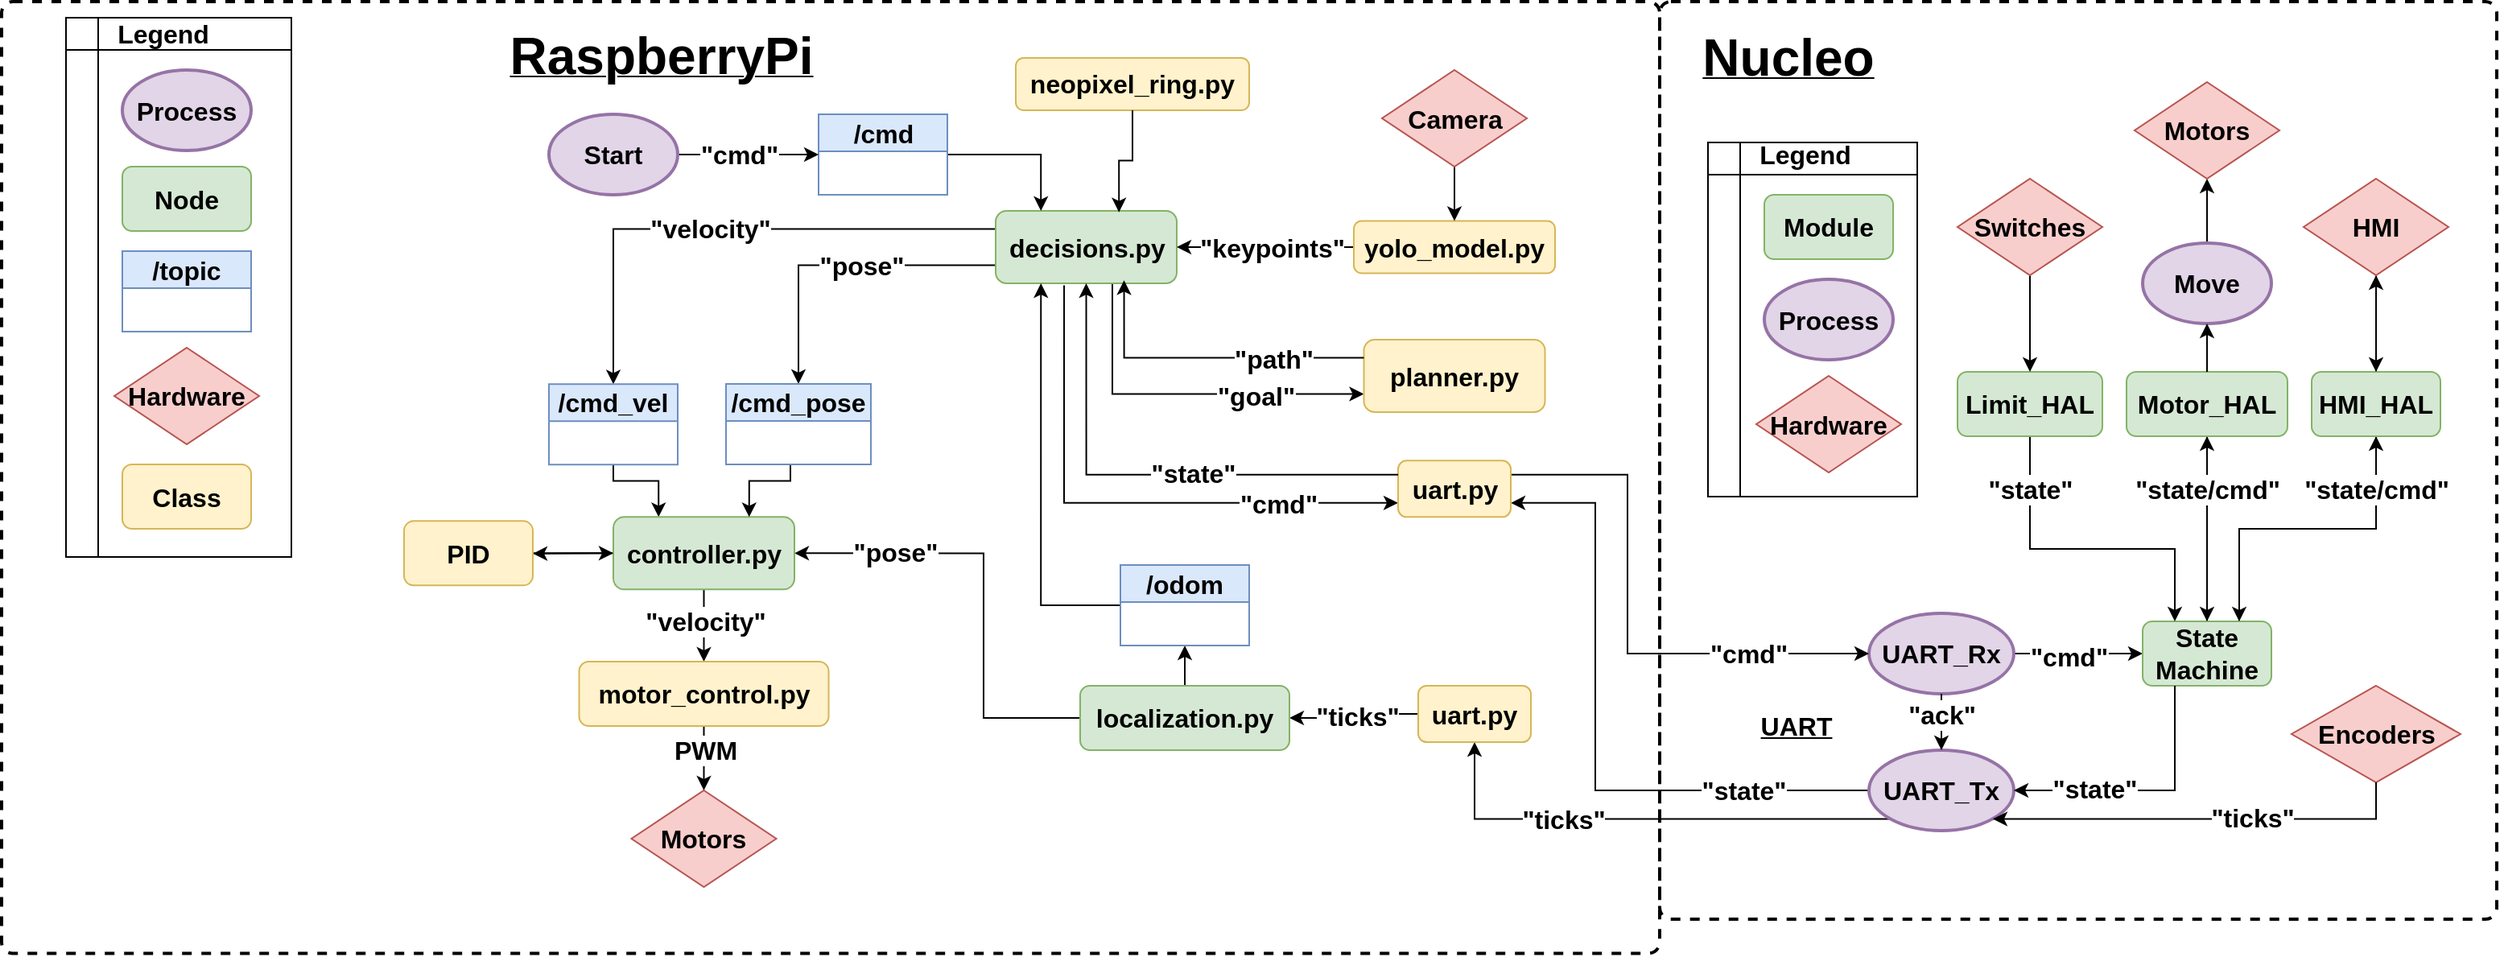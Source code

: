 <mxfile version="26.0.16">
  <diagram name="Page-1" id="js-JORSwDeCTtrG_aufr">
    <mxGraphModel dx="2284" dy="1958" grid="1" gridSize="10" guides="1" tooltips="1" connect="1" arrows="1" fold="1" page="1" pageScale="1" pageWidth="850" pageHeight="1100" math="0" shadow="0">
      <root>
        <mxCell id="0" />
        <mxCell id="1" parent="0" />
        <mxCell id="SvQYntT_slhw4JaxMj-Q-138" value="" style="rounded=1;whiteSpace=wrap;html=1;absoluteArcSize=1;arcSize=14;strokeWidth=2;fillColor=none;dashed=1;fontStyle=1" parent="1" vertex="1">
          <mxGeometry x="490" y="-210" width="520" height="570" as="geometry" />
        </mxCell>
        <mxCell id="SvQYntT_slhw4JaxMj-Q-137" value="" style="rounded=1;whiteSpace=wrap;html=1;absoluteArcSize=1;arcSize=14;strokeWidth=2;fillColor=none;dashed=1;fontStyle=1" parent="1" vertex="1">
          <mxGeometry x="-540" y="-210" width="1030" height="591.25" as="geometry" />
        </mxCell>
        <mxCell id="SvQYntT_slhw4JaxMj-Q-130" value="" style="shape=internalStorage;whiteSpace=wrap;html=1;backgroundOutline=1;fontSize=16;fontStyle=1" parent="1" vertex="1">
          <mxGeometry x="-500" y="-200" width="140" height="335" as="geometry" />
        </mxCell>
        <mxCell id="SvQYntT_slhw4JaxMj-Q-131" value="&lt;font style=&quot;&quot; size=&quot;1&quot;&gt;&lt;span style=&quot;&quot;&gt;&lt;span style=&quot;font-size: 16px;&quot;&gt;Legend&lt;/span&gt;&lt;/span&gt;&lt;/font&gt;" style="text;html=1;align=center;verticalAlign=middle;resizable=0;points=[];autosize=1;strokeColor=none;fillColor=none;fontStyle=1" parent="1" vertex="1">
          <mxGeometry x="-480" y="-205" width="80" height="30" as="geometry" />
        </mxCell>
        <mxCell id="SvQYntT_slhw4JaxMj-Q-129" value="" style="shape=internalStorage;whiteSpace=wrap;html=1;backgroundOutline=1;fontSize=16;fontStyle=1" parent="1" vertex="1">
          <mxGeometry x="520" y="-122.5" width="130" height="220" as="geometry" />
        </mxCell>
        <mxCell id="SvQYntT_slhw4JaxMj-Q-13" style="edgeStyle=orthogonalEdgeStyle;rounded=0;orthogonalLoop=1;jettySize=auto;html=1;exitX=0;exitY=0.25;exitDx=0;exitDy=0;entryX=0.5;entryY=0;entryDx=0;entryDy=0;fontSize=16;fontStyle=1;" parent="1" source="SvQYntT_slhw4JaxMj-Q-2" target="SvQYntT_slhw4JaxMj-Q-11" edge="1">
          <mxGeometry relative="1" as="geometry">
            <Array as="points">
              <mxPoint x="-160" y="-69" />
            </Array>
            <mxPoint x="-7.825" y="-37.5" as="sourcePoint" />
            <mxPoint x="-275" y="27.68" as="targetPoint" />
          </mxGeometry>
        </mxCell>
        <mxCell id="SvQYntT_slhw4JaxMj-Q-14" value="&quot;velocity&quot;" style="edgeLabel;html=1;align=center;verticalAlign=middle;resizable=0;points=[];fontSize=16;fontStyle=1" parent="SvQYntT_slhw4JaxMj-Q-13" vertex="1" connectable="0">
          <mxGeometry x="-0.015" y="-2" relative="1" as="geometry">
            <mxPoint x="-13" y="1" as="offset" />
          </mxGeometry>
        </mxCell>
        <mxCell id="nDC3GwIiWiEVVQhMs_7W-9" style="edgeStyle=orthogonalEdgeStyle;rounded=0;orthogonalLoop=1;jettySize=auto;html=1;entryX=0;entryY=0.75;entryDx=0;entryDy=0;" parent="1" target="nDC3GwIiWiEVVQhMs_7W-8" edge="1">
          <mxGeometry relative="1" as="geometry">
            <mxPoint x="150" y="-35" as="sourcePoint" />
            <Array as="points">
              <mxPoint x="150" y="-35" />
              <mxPoint x="150" y="114" />
            </Array>
          </mxGeometry>
        </mxCell>
        <mxCell id="nDC3GwIiWiEVVQhMs_7W-10" value="&quot;goal&quot;" style="edgeLabel;html=1;align=center;verticalAlign=middle;resizable=0;points=[];fontSize=16;fontStyle=1" parent="nDC3GwIiWiEVVQhMs_7W-9" vertex="1" connectable="0">
          <mxGeometry x="0.398" y="-1" relative="1" as="geometry">
            <mxPoint as="offset" />
          </mxGeometry>
        </mxCell>
        <mxCell id="0YpsHcEJag4zuLVZvNyq-8" style="edgeStyle=orthogonalEdgeStyle;rounded=0;orthogonalLoop=1;jettySize=auto;html=1;exitX=0;exitY=0.75;exitDx=0;exitDy=0;entryX=0.5;entryY=0;entryDx=0;entryDy=0;" parent="1" source="SvQYntT_slhw4JaxMj-Q-2" target="0YpsHcEJag4zuLVZvNyq-3" edge="1">
          <mxGeometry relative="1" as="geometry">
            <mxPoint x="-175" y="27.68" as="targetPoint" />
            <Array as="points">
              <mxPoint x="-45" y="-46" />
            </Array>
            <mxPoint x="10.625" y="-37.32" as="sourcePoint" />
          </mxGeometry>
        </mxCell>
        <mxCell id="0YpsHcEJag4zuLVZvNyq-9" value="&quot;pose&quot;" style="edgeLabel;html=1;align=center;verticalAlign=middle;resizable=0;points=[];fontSize=16;fontStyle=1" parent="0YpsHcEJag4zuLVZvNyq-8" vertex="1" connectable="0">
          <mxGeometry x="0.021" relative="1" as="geometry">
            <mxPoint x="16" as="offset" />
          </mxGeometry>
        </mxCell>
        <mxCell id="ujazCNuhz-sULvrIAdQW-38" style="edgeStyle=orthogonalEdgeStyle;rounded=0;orthogonalLoop=1;jettySize=auto;html=1;exitX=0.378;exitY=1.027;exitDx=0;exitDy=0;entryX=0;entryY=0.75;entryDx=0;entryDy=0;exitPerimeter=0;" parent="1" source="SvQYntT_slhw4JaxMj-Q-2" target="ujazCNuhz-sULvrIAdQW-37" edge="1">
          <mxGeometry relative="1" as="geometry">
            <Array as="points">
              <mxPoint x="120" y="101" />
            </Array>
          </mxGeometry>
        </mxCell>
        <mxCell id="ujazCNuhz-sULvrIAdQW-41" value="&quot;cmd&quot;" style="edgeLabel;html=1;align=center;verticalAlign=middle;resizable=0;points=[];fontSize=16;fontStyle=1" parent="ujazCNuhz-sULvrIAdQW-38" vertex="1" connectable="0">
          <mxGeometry x="0.476" relative="1" as="geometry">
            <mxPoint x="15" as="offset" />
          </mxGeometry>
        </mxCell>
        <mxCell id="SvQYntT_slhw4JaxMj-Q-2" value="decisions.py" style="rounded=1;whiteSpace=wrap;html=1;fillColor=#d5e8d4;strokeColor=#82b366;fontSize=16;fontStyle=1" parent="1" vertex="1">
          <mxGeometry x="77.5" y="-80" width="112.5" height="45" as="geometry" />
        </mxCell>
        <mxCell id="SvQYntT_slhw4JaxMj-Q-10" style="edgeStyle=orthogonalEdgeStyle;rounded=0;orthogonalLoop=1;jettySize=auto;html=1;exitX=1;exitY=0.5;exitDx=0;exitDy=0;entryX=0.25;entryY=0;entryDx=0;entryDy=0;fontSize=16;fontStyle=1" parent="1" source="SvQYntT_slhw4JaxMj-Q-5" target="SvQYntT_slhw4JaxMj-Q-2" edge="1">
          <mxGeometry relative="1" as="geometry" />
        </mxCell>
        <mxCell id="SvQYntT_slhw4JaxMj-Q-5" value="/cmd" style="swimlane;whiteSpace=wrap;html=1;fillColor=#dae8fc;strokeColor=#6c8ebf;fontSize=16;fontStyle=1" parent="1" vertex="1">
          <mxGeometry x="-32.5" y="-140" width="80" height="50" as="geometry" />
        </mxCell>
        <mxCell id="SvQYntT_slhw4JaxMj-Q-6" value="Process" style="strokeWidth=2;html=1;shape=mxgraph.flowchart.start_1;whiteSpace=wrap;fillColor=#e1d5e7;strokeColor=#9673a6;fontSize=16;fontStyle=1" parent="1" vertex="1">
          <mxGeometry x="-465" y="-167.5" width="80" height="50" as="geometry" />
        </mxCell>
        <mxCell id="SvQYntT_slhw4JaxMj-Q-61" style="edgeStyle=orthogonalEdgeStyle;rounded=0;orthogonalLoop=1;jettySize=auto;html=1;exitX=1;exitY=0.5;exitDx=0;exitDy=0;exitPerimeter=0;entryX=0;entryY=0.5;entryDx=0;entryDy=0;fontSize=16;fontStyle=1" parent="1" source="SvQYntT_slhw4JaxMj-Q-7" target="SvQYntT_slhw4JaxMj-Q-5" edge="1">
          <mxGeometry relative="1" as="geometry" />
        </mxCell>
        <mxCell id="SvQYntT_slhw4JaxMj-Q-62" value="&quot;cmd&quot;" style="edgeLabel;html=1;align=center;verticalAlign=middle;resizable=0;points=[];fontSize=16;fontStyle=1" parent="SvQYntT_slhw4JaxMj-Q-61" vertex="1" connectable="0">
          <mxGeometry x="-0.147" relative="1" as="geometry">
            <mxPoint as="offset" />
          </mxGeometry>
        </mxCell>
        <mxCell id="SvQYntT_slhw4JaxMj-Q-7" value="Start" style="strokeWidth=2;html=1;shape=mxgraph.flowchart.start_1;whiteSpace=wrap;fillColor=#e1d5e7;strokeColor=#9673a6;fontSize=16;fontStyle=1" parent="1" vertex="1">
          <mxGeometry x="-200" y="-140" width="80" height="50" as="geometry" />
        </mxCell>
        <mxCell id="0YpsHcEJag4zuLVZvNyq-4" style="edgeStyle=orthogonalEdgeStyle;rounded=0;orthogonalLoop=1;jettySize=auto;html=1;exitX=0.5;exitY=1;exitDx=0;exitDy=0;entryX=0.25;entryY=0;entryDx=0;entryDy=0;" parent="1" source="SvQYntT_slhw4JaxMj-Q-11" target="0YpsHcEJag4zuLVZvNyq-2" edge="1">
          <mxGeometry relative="1" as="geometry">
            <Array as="points">
              <mxPoint x="-160" y="87.68" />
              <mxPoint x="-132" y="87.68" />
            </Array>
          </mxGeometry>
        </mxCell>
        <mxCell id="SvQYntT_slhw4JaxMj-Q-11" value="/cmd_vel" style="swimlane;whiteSpace=wrap;html=1;fillColor=#dae8fc;strokeColor=#6c8ebf;fontSize=16;fontStyle=1" parent="1" vertex="1">
          <mxGeometry x="-200" y="27.68" width="80" height="50" as="geometry" />
        </mxCell>
        <mxCell id="SvQYntT_slhw4JaxMj-Q-16" value="Node" style="rounded=1;whiteSpace=wrap;html=1;fillColor=#d5e8d4;strokeColor=#82b366;fontSize=16;fontStyle=1" parent="1" vertex="1">
          <mxGeometry x="-465" y="-107.5" width="80" height="40" as="geometry" />
        </mxCell>
        <mxCell id="SvQYntT_slhw4JaxMj-Q-17" value="/topic" style="swimlane;whiteSpace=wrap;html=1;fillColor=#dae8fc;strokeColor=#6c8ebf;fontSize=16;fontStyle=1" parent="1" vertex="1">
          <mxGeometry x="-465" y="-55" width="80" height="50" as="geometry" />
        </mxCell>
        <mxCell id="ujazCNuhz-sULvrIAdQW-45" style="edgeStyle=orthogonalEdgeStyle;rounded=0;orthogonalLoop=1;jettySize=auto;html=1;exitX=0;exitY=0.5;exitDx=0;exitDy=0;entryX=1;entryY=0.5;entryDx=0;entryDy=0;" parent="1" source="SvQYntT_slhw4JaxMj-Q-27" target="SvQYntT_slhw4JaxMj-Q-2" edge="1">
          <mxGeometry relative="1" as="geometry" />
        </mxCell>
        <mxCell id="ujazCNuhz-sULvrIAdQW-46" value="&quot;keypoints&quot;" style="edgeLabel;html=1;align=center;verticalAlign=middle;resizable=0;points=[];fontSize=16;fontStyle=1" parent="ujazCNuhz-sULvrIAdQW-45" vertex="1" connectable="0">
          <mxGeometry x="0.061" y="-2" relative="1" as="geometry">
            <mxPoint x="7" y="2" as="offset" />
          </mxGeometry>
        </mxCell>
        <mxCell id="SvQYntT_slhw4JaxMj-Q-27" value="yolo_model.py" style="rounded=1;whiteSpace=wrap;html=1;fillColor=#fff2cc;strokeColor=#d6b656;fontSize=16;fontStyle=1" parent="1" vertex="1">
          <mxGeometry x="300" y="-73.75" width="125" height="32.5" as="geometry" />
        </mxCell>
        <mxCell id="SvQYntT_slhw4JaxMj-Q-69" value="Hardware" style="rhombus;whiteSpace=wrap;html=1;fillColor=#f8cecc;strokeColor=#b85450;fontSize=16;fontStyle=1" parent="1" vertex="1">
          <mxGeometry x="-470" y="5" width="90" height="60" as="geometry" />
        </mxCell>
        <mxCell id="SvQYntT_slhw4JaxMj-Q-70" value="Motors" style="rhombus;whiteSpace=wrap;html=1;fillColor=#f8cecc;strokeColor=#b85450;fontSize=16;fontStyle=1" parent="1" vertex="1">
          <mxGeometry x="-148.75" y="280" width="90" height="60" as="geometry" />
        </mxCell>
        <mxCell id="ujazCNuhz-sULvrIAdQW-32" style="edgeStyle=orthogonalEdgeStyle;rounded=0;orthogonalLoop=1;jettySize=auto;html=1;entryX=1;entryY=0.5;entryDx=0;entryDy=0;exitX=0;exitY=0.5;exitDx=0;exitDy=0;" parent="1" source="ujazCNuhz-sULvrIAdQW-34" target="nDC3GwIiWiEVVQhMs_7W-18" edge="1">
          <mxGeometry relative="1" as="geometry">
            <mxPoint x="360" y="235" as="sourcePoint" />
          </mxGeometry>
        </mxCell>
        <mxCell id="ujazCNuhz-sULvrIAdQW-33" value="&quot;ticks&quot;" style="edgeLabel;html=1;align=center;verticalAlign=middle;resizable=0;points=[];fontSize=16;fontStyle=1" parent="ujazCNuhz-sULvrIAdQW-32" vertex="1" connectable="0">
          <mxGeometry x="-0.062" y="1" relative="1" as="geometry">
            <mxPoint as="offset" />
          </mxGeometry>
        </mxCell>
        <mxCell id="SvQYntT_slhw4JaxMj-Q-96" style="edgeStyle=orthogonalEdgeStyle;rounded=0;orthogonalLoop=1;jettySize=auto;html=1;exitX=1;exitY=0.5;exitDx=0;exitDy=0;exitPerimeter=0;entryX=0;entryY=0.5;entryDx=0;entryDy=0;fontSize=16;fontStyle=1" parent="1" source="SvQYntT_slhw4JaxMj-Q-73" target="SvQYntT_slhw4JaxMj-Q-88" edge="1">
          <mxGeometry relative="1" as="geometry" />
        </mxCell>
        <mxCell id="SvQYntT_slhw4JaxMj-Q-121" value="&quot;cmd&quot;" style="edgeLabel;html=1;align=center;verticalAlign=middle;resizable=0;points=[];fontSize=16;fontStyle=1" parent="SvQYntT_slhw4JaxMj-Q-96" vertex="1" connectable="0">
          <mxGeometry x="-0.149" y="-2" relative="1" as="geometry">
            <mxPoint as="offset" />
          </mxGeometry>
        </mxCell>
        <mxCell id="SvQYntT_slhw4JaxMj-Q-73" value="UART_Rx" style="strokeWidth=2;html=1;shape=mxgraph.flowchart.start_1;whiteSpace=wrap;fillColor=#e1d5e7;strokeColor=#9673a6;fontSize=16;fontStyle=1" parent="1" vertex="1">
          <mxGeometry x="620" y="170" width="90" height="50" as="geometry" />
        </mxCell>
        <mxCell id="SvQYntT_slhw4JaxMj-Q-75" style="edgeStyle=orthogonalEdgeStyle;rounded=0;orthogonalLoop=1;jettySize=auto;html=1;exitX=1;exitY=0.25;exitDx=0;exitDy=0;entryX=0;entryY=0.5;entryDx=0;entryDy=0;entryPerimeter=0;fontSize=16;fontStyle=1" parent="1" source="ujazCNuhz-sULvrIAdQW-37" target="SvQYntT_slhw4JaxMj-Q-73" edge="1">
          <mxGeometry relative="1" as="geometry">
            <mxPoint x="462.5" y="225.0" as="sourcePoint" />
            <Array as="points">
              <mxPoint x="470" y="84" />
              <mxPoint x="470" y="195" />
            </Array>
          </mxGeometry>
        </mxCell>
        <mxCell id="SvQYntT_slhw4JaxMj-Q-124" value="&quot;cmd&quot;" style="edgeLabel;html=1;align=center;verticalAlign=middle;resizable=0;points=[];fontSize=16;fontStyle=1" parent="SvQYntT_slhw4JaxMj-Q-75" vertex="1" connectable="0">
          <mxGeometry x="0.585" y="-1" relative="1" as="geometry">
            <mxPoint x="-6" y="-1" as="offset" />
          </mxGeometry>
        </mxCell>
        <mxCell id="SvQYntT_slhw4JaxMj-Q-78" style="edgeStyle=orthogonalEdgeStyle;rounded=0;orthogonalLoop=1;jettySize=auto;html=1;exitX=0;exitY=0.5;exitDx=0;exitDy=0;exitPerimeter=0;entryX=1;entryY=0.75;entryDx=0;entryDy=0;fontSize=16;fontStyle=1" parent="1" source="SvQYntT_slhw4JaxMj-Q-76" target="ujazCNuhz-sULvrIAdQW-37" edge="1">
          <mxGeometry relative="1" as="geometry">
            <mxPoint x="462.5" y="245.0" as="targetPoint" />
            <Array as="points">
              <mxPoint x="450" y="280" />
              <mxPoint x="450" y="101" />
            </Array>
          </mxGeometry>
        </mxCell>
        <mxCell id="SvQYntT_slhw4JaxMj-Q-123" value="&quot;state&quot;" style="edgeLabel;html=1;align=center;verticalAlign=middle;resizable=0;points=[];fontSize=16;fontStyle=1" parent="SvQYntT_slhw4JaxMj-Q-78" vertex="1" connectable="0">
          <mxGeometry x="-0.681" y="2" relative="1" as="geometry">
            <mxPoint x="-14" y="-2" as="offset" />
          </mxGeometry>
        </mxCell>
        <mxCell id="ujazCNuhz-sULvrIAdQW-43" style="edgeStyle=orthogonalEdgeStyle;rounded=0;orthogonalLoop=1;jettySize=auto;html=1;exitX=0.145;exitY=0.855;exitDx=0;exitDy=0;exitPerimeter=0;entryX=0.5;entryY=1;entryDx=0;entryDy=0;" parent="1" source="SvQYntT_slhw4JaxMj-Q-76" target="ujazCNuhz-sULvrIAdQW-34" edge="1">
          <mxGeometry relative="1" as="geometry" />
        </mxCell>
        <mxCell id="ujazCNuhz-sULvrIAdQW-44" value="&quot;ticks&quot;" style="edgeLabel;html=1;align=center;verticalAlign=middle;resizable=0;points=[];fontSize=16;fontStyle=1" parent="ujazCNuhz-sULvrIAdQW-43" vertex="1" connectable="0">
          <mxGeometry x="0.332" relative="1" as="geometry">
            <mxPoint as="offset" />
          </mxGeometry>
        </mxCell>
        <mxCell id="SvQYntT_slhw4JaxMj-Q-76" value="UART_Tx" style="strokeWidth=2;html=1;shape=mxgraph.flowchart.start_1;whiteSpace=wrap;fillColor=#e1d5e7;strokeColor=#9673a6;fontSize=16;fontStyle=1" parent="1" vertex="1">
          <mxGeometry x="620" y="255" width="90" height="50" as="geometry" />
        </mxCell>
        <mxCell id="SvQYntT_slhw4JaxMj-Q-79" style="edgeStyle=orthogonalEdgeStyle;rounded=0;orthogonalLoop=1;jettySize=auto;html=1;exitX=0.5;exitY=1;exitDx=0;exitDy=0;exitPerimeter=0;entryX=0.5;entryY=0;entryDx=0;entryDy=0;entryPerimeter=0;fontSize=16;fontStyle=1" parent="1" source="SvQYntT_slhw4JaxMj-Q-73" target="SvQYntT_slhw4JaxMj-Q-76" edge="1">
          <mxGeometry relative="1" as="geometry" />
        </mxCell>
        <mxCell id="SvQYntT_slhw4JaxMj-Q-80" value="&quot;ack&quot;" style="edgeLabel;html=1;align=center;verticalAlign=middle;resizable=0;points=[];fontSize=16;fontStyle=1" parent="SvQYntT_slhw4JaxMj-Q-79" vertex="1" connectable="0">
          <mxGeometry x="-0.286" relative="1" as="geometry">
            <mxPoint as="offset" />
          </mxGeometry>
        </mxCell>
        <mxCell id="SvQYntT_slhw4JaxMj-Q-81" value="Module" style="rounded=1;whiteSpace=wrap;html=1;fillColor=#d5e8d4;strokeColor=#82b366;fontSize=16;fontStyle=1" parent="1" vertex="1">
          <mxGeometry x="555" y="-90" width="80" height="40" as="geometry" />
        </mxCell>
        <mxCell id="-YYrbfhrtaR76CVI8aIQ-5" style="edgeStyle=orthogonalEdgeStyle;rounded=0;orthogonalLoop=1;jettySize=auto;html=1;exitX=0.5;exitY=0;exitDx=0;exitDy=0;exitPerimeter=0;entryX=0.5;entryY=1;entryDx=0;entryDy=0;fontStyle=1" parent="1" source="SvQYntT_slhw4JaxMj-Q-82" target="SvQYntT_slhw4JaxMj-Q-97" edge="1">
          <mxGeometry relative="1" as="geometry" />
        </mxCell>
        <mxCell id="SvQYntT_slhw4JaxMj-Q-82" value="Move" style="strokeWidth=2;html=1;shape=mxgraph.flowchart.start_1;whiteSpace=wrap;fillColor=#e1d5e7;strokeColor=#9673a6;fontSize=16;fontStyle=1" parent="1" vertex="1">
          <mxGeometry x="790" y="-60" width="80" height="50" as="geometry" />
        </mxCell>
        <mxCell id="-YYrbfhrtaR76CVI8aIQ-17" style="edgeStyle=orthogonalEdgeStyle;rounded=0;orthogonalLoop=1;jettySize=auto;html=1;exitX=0.5;exitY=0;exitDx=0;exitDy=0;entryX=0.5;entryY=1;entryDx=0;entryDy=0;fontStyle=1" parent="1" source="SvQYntT_slhw4JaxMj-Q-88" target="SvQYntT_slhw4JaxMj-Q-90" edge="1">
          <mxGeometry relative="1" as="geometry" />
        </mxCell>
        <mxCell id="-YYrbfhrtaR76CVI8aIQ-19" style="edgeStyle=orthogonalEdgeStyle;rounded=0;orthogonalLoop=1;jettySize=auto;html=1;exitX=0.75;exitY=0;exitDx=0;exitDy=0;entryX=0.5;entryY=1;entryDx=0;entryDy=0;fontStyle=1" parent="1" source="SvQYntT_slhw4JaxMj-Q-88" target="SvQYntT_slhw4JaxMj-Q-107" edge="1">
          <mxGeometry relative="1" as="geometry" />
        </mxCell>
        <mxCell id="SvQYntT_slhw4JaxMj-Q-88" value="State Machine" style="rounded=1;whiteSpace=wrap;html=1;fillColor=#d5e8d4;strokeColor=#82b366;fontSize=16;fontStyle=1" parent="1" vertex="1">
          <mxGeometry x="790" y="175" width="80" height="40" as="geometry" />
        </mxCell>
        <mxCell id="-YYrbfhrtaR76CVI8aIQ-18" style="edgeStyle=orthogonalEdgeStyle;rounded=0;orthogonalLoop=1;jettySize=auto;html=1;exitX=0.5;exitY=1;exitDx=0;exitDy=0;entryX=0.5;entryY=0;entryDx=0;entryDy=0;fontStyle=1" parent="1" source="SvQYntT_slhw4JaxMj-Q-90" target="SvQYntT_slhw4JaxMj-Q-88" edge="1">
          <mxGeometry relative="1" as="geometry" />
        </mxCell>
        <mxCell id="-YYrbfhrtaR76CVI8aIQ-21" value="&quot;state/cmd&quot;" style="edgeLabel;html=1;align=center;verticalAlign=middle;resizable=0;points=[];fontSize=16;fontStyle=1" parent="-YYrbfhrtaR76CVI8aIQ-18" vertex="1" connectable="0">
          <mxGeometry x="-0.381" y="-1" relative="1" as="geometry">
            <mxPoint x="1" y="-3" as="offset" />
          </mxGeometry>
        </mxCell>
        <mxCell id="SvQYntT_slhw4JaxMj-Q-90" value="Motor_HAL" style="rounded=1;whiteSpace=wrap;html=1;fillColor=#d5e8d4;strokeColor=#82b366;fontSize=16;fontStyle=1" parent="1" vertex="1">
          <mxGeometry x="780" y="20" width="100" height="40" as="geometry" />
        </mxCell>
        <mxCell id="SvQYntT_slhw4JaxMj-Q-97" value="Motors" style="rhombus;whiteSpace=wrap;html=1;fillColor=#f8cecc;strokeColor=#b85450;fontSize=16;fontStyle=1" parent="1" vertex="1">
          <mxGeometry x="785" y="-160" width="90" height="60" as="geometry" />
        </mxCell>
        <mxCell id="SvQYntT_slhw4JaxMj-Q-108" style="edgeStyle=orthogonalEdgeStyle;rounded=0;orthogonalLoop=1;jettySize=auto;html=1;exitX=0.5;exitY=1;exitDx=0;exitDy=0;entryX=0.25;entryY=0;entryDx=0;entryDy=0;fontSize=16;fontStyle=1" parent="1" source="SvQYntT_slhw4JaxMj-Q-99" target="SvQYntT_slhw4JaxMj-Q-88" edge="1">
          <mxGeometry relative="1" as="geometry">
            <Array as="points">
              <mxPoint x="720" y="130" />
              <mxPoint x="810" y="130" />
            </Array>
          </mxGeometry>
        </mxCell>
        <mxCell id="SvQYntT_slhw4JaxMj-Q-109" value="&quot;state&quot;" style="edgeLabel;html=1;align=center;verticalAlign=middle;resizable=0;points=[];fontSize=16;fontStyle=1" parent="SvQYntT_slhw4JaxMj-Q-108" vertex="1" connectable="0">
          <mxGeometry x="-0.382" y="1" relative="1" as="geometry">
            <mxPoint x="-1" y="-31" as="offset" />
          </mxGeometry>
        </mxCell>
        <mxCell id="SvQYntT_slhw4JaxMj-Q-99" value="Limit_HAL" style="rounded=1;whiteSpace=wrap;html=1;fillColor=#d5e8d4;strokeColor=#82b366;fontSize=16;fontStyle=1" parent="1" vertex="1">
          <mxGeometry x="675" y="20" width="90" height="40" as="geometry" />
        </mxCell>
        <mxCell id="SvQYntT_slhw4JaxMj-Q-106" style="edgeStyle=orthogonalEdgeStyle;rounded=0;orthogonalLoop=1;jettySize=auto;html=1;exitX=0.5;exitY=1;exitDx=0;exitDy=0;entryX=0.5;entryY=0;entryDx=0;entryDy=0;fontSize=16;fontStyle=1" parent="1" source="SvQYntT_slhw4JaxMj-Q-103" target="SvQYntT_slhw4JaxMj-Q-99" edge="1">
          <mxGeometry relative="1" as="geometry" />
        </mxCell>
        <mxCell id="SvQYntT_slhw4JaxMj-Q-103" value="Switches" style="rhombus;whiteSpace=wrap;html=1;fillColor=#f8cecc;strokeColor=#b85450;fontSize=16;fontStyle=1" parent="1" vertex="1">
          <mxGeometry x="675" y="-100" width="90" height="60" as="geometry" />
        </mxCell>
        <mxCell id="SvQYntT_slhw4JaxMj-Q-104" value="Hardware" style="rhombus;whiteSpace=wrap;html=1;fillColor=#f8cecc;strokeColor=#b85450;fontSize=16;fontStyle=1" parent="1" vertex="1">
          <mxGeometry x="550" y="22.5" width="90" height="60" as="geometry" />
        </mxCell>
        <mxCell id="-YYrbfhrtaR76CVI8aIQ-7" style="edgeStyle=orthogonalEdgeStyle;rounded=0;orthogonalLoop=1;jettySize=auto;html=1;exitX=0.5;exitY=0;exitDx=0;exitDy=0;entryX=0.5;entryY=1;entryDx=0;entryDy=0;fontStyle=1" parent="1" source="SvQYntT_slhw4JaxMj-Q-107" target="SvQYntT_slhw4JaxMj-Q-114" edge="1">
          <mxGeometry relative="1" as="geometry" />
        </mxCell>
        <mxCell id="-YYrbfhrtaR76CVI8aIQ-20" style="edgeStyle=orthogonalEdgeStyle;rounded=0;orthogonalLoop=1;jettySize=auto;html=1;exitX=0.5;exitY=1;exitDx=0;exitDy=0;entryX=0.75;entryY=0;entryDx=0;entryDy=0;fontStyle=1" parent="1" source="SvQYntT_slhw4JaxMj-Q-107" target="SvQYntT_slhw4JaxMj-Q-88" edge="1">
          <mxGeometry relative="1" as="geometry" />
        </mxCell>
        <mxCell id="-YYrbfhrtaR76CVI8aIQ-22" value="&quot;state/cmd&quot;" style="edgeLabel;html=1;align=center;verticalAlign=middle;resizable=0;points=[];fontSize=16;fontStyle=1" parent="-YYrbfhrtaR76CVI8aIQ-20" vertex="1" connectable="0">
          <mxGeometry x="-0.68" y="-1" relative="1" as="geometry">
            <mxPoint x="1" y="1" as="offset" />
          </mxGeometry>
        </mxCell>
        <mxCell id="SvQYntT_slhw4JaxMj-Q-107" value="HMI_HAL" style="rounded=1;whiteSpace=wrap;html=1;fillColor=#d5e8d4;strokeColor=#82b366;fontSize=16;fontStyle=1" parent="1" vertex="1">
          <mxGeometry x="895" y="20" width="80" height="40" as="geometry" />
        </mxCell>
        <mxCell id="-YYrbfhrtaR76CVI8aIQ-6" style="edgeStyle=orthogonalEdgeStyle;rounded=0;orthogonalLoop=1;jettySize=auto;html=1;exitX=0.5;exitY=1;exitDx=0;exitDy=0;entryX=0.5;entryY=0;entryDx=0;entryDy=0;fontStyle=1" parent="1" source="SvQYntT_slhw4JaxMj-Q-114" target="SvQYntT_slhw4JaxMj-Q-107" edge="1">
          <mxGeometry relative="1" as="geometry" />
        </mxCell>
        <mxCell id="SvQYntT_slhw4JaxMj-Q-114" value="HMI" style="rhombus;whiteSpace=wrap;html=1;fillColor=#f8cecc;strokeColor=#b85450;fontSize=16;fontStyle=1" parent="1" vertex="1">
          <mxGeometry x="890" y="-100" width="90" height="60" as="geometry" />
        </mxCell>
        <mxCell id="SvQYntT_slhw4JaxMj-Q-117" value="Process" style="strokeWidth=2;html=1;shape=mxgraph.flowchart.start_1;whiteSpace=wrap;fillColor=#e1d5e7;strokeColor=#9673a6;fontSize=16;fontStyle=1" parent="1" vertex="1">
          <mxGeometry x="555" y="-37.5" width="80" height="50" as="geometry" />
        </mxCell>
        <mxCell id="SvQYntT_slhw4JaxMj-Q-120" style="edgeStyle=orthogonalEdgeStyle;rounded=0;orthogonalLoop=1;jettySize=auto;html=1;exitX=0.25;exitY=1;exitDx=0;exitDy=0;entryX=1;entryY=0.5;entryDx=0;entryDy=0;entryPerimeter=0;fontSize=16;fontStyle=1" parent="1" source="SvQYntT_slhw4JaxMj-Q-88" target="SvQYntT_slhw4JaxMj-Q-76" edge="1">
          <mxGeometry relative="1" as="geometry" />
        </mxCell>
        <mxCell id="SvQYntT_slhw4JaxMj-Q-122" value="&quot;state&quot;" style="edgeLabel;html=1;align=center;verticalAlign=middle;resizable=0;points=[];fontSize=16;fontStyle=1" parent="SvQYntT_slhw4JaxMj-Q-120" vertex="1" connectable="0">
          <mxGeometry x="0.399" y="-1" relative="1" as="geometry">
            <mxPoint as="offset" />
          </mxGeometry>
        </mxCell>
        <mxCell id="SvQYntT_slhw4JaxMj-Q-127" value="&lt;font style=&quot;&quot; size=&quot;1&quot;&gt;&lt;span style=&quot;&quot;&gt;&lt;span style=&quot;font-size: 16px;&quot;&gt;Legend&lt;/span&gt;&lt;/span&gt;&lt;/font&gt;" style="text;html=1;align=center;verticalAlign=middle;resizable=0;points=[];autosize=1;strokeColor=none;fillColor=none;fontStyle=1" parent="1" vertex="1">
          <mxGeometry x="540" y="-130" width="80" height="30" as="geometry" />
        </mxCell>
        <mxCell id="SvQYntT_slhw4JaxMj-Q-133" value="&lt;span&gt;&lt;u&gt;&lt;font style=&quot;font-size: 32px;&quot;&gt;RaspberryPi&lt;/font&gt;&lt;/u&gt;&lt;/span&gt;" style="text;html=1;strokeColor=none;fillColor=none;align=center;verticalAlign=middle;whiteSpace=wrap;rounded=0;fontStyle=1" parent="1" vertex="1">
          <mxGeometry x="-240" y="-201.25" width="220" height="50" as="geometry" />
        </mxCell>
        <mxCell id="SvQYntT_slhw4JaxMj-Q-139" value="&lt;span&gt;&lt;u&gt;&lt;font style=&quot;font-size: 32px;&quot;&gt;Nucleo&lt;/font&gt;&lt;/u&gt;&lt;/span&gt;" style="text;html=1;strokeColor=none;fillColor=none;align=center;verticalAlign=middle;whiteSpace=wrap;rounded=0;fontStyle=1" parent="1" vertex="1">
          <mxGeometry x="500" y="-200" width="140" height="50" as="geometry" />
        </mxCell>
        <mxCell id="-YYrbfhrtaR76CVI8aIQ-1" value="&lt;u style=&quot;font-size: 16px;&quot;&gt;UART&lt;/u&gt;" style="text;html=1;align=center;verticalAlign=middle;whiteSpace=wrap;rounded=0;fontSize=16;fontStyle=1" parent="1" vertex="1">
          <mxGeometry x="530" y="225" width="90" height="30" as="geometry" />
        </mxCell>
        <mxCell id="-YYrbfhrtaR76CVI8aIQ-8" style="edgeStyle=orthogonalEdgeStyle;rounded=0;orthogonalLoop=1;jettySize=auto;html=1;exitX=0.5;exitY=0;exitDx=0;exitDy=0;entryX=0.5;entryY=1;entryDx=0;entryDy=0;entryPerimeter=0;fontStyle=1" parent="1" source="SvQYntT_slhw4JaxMj-Q-90" target="SvQYntT_slhw4JaxMj-Q-82" edge="1">
          <mxGeometry relative="1" as="geometry" />
        </mxCell>
        <mxCell id="nDC3GwIiWiEVVQhMs_7W-8" value="planner.py" style="rounded=1;whiteSpace=wrap;html=1;fillColor=#fff2cc;strokeColor=#d6b656;fontSize=16;fontStyle=1" parent="1" vertex="1">
          <mxGeometry x="306.25" width="112.5" height="45" as="geometry" />
        </mxCell>
        <mxCell id="nDC3GwIiWiEVVQhMs_7W-11" style="edgeStyle=orthogonalEdgeStyle;rounded=0;orthogonalLoop=1;jettySize=auto;html=1;exitX=0;exitY=0.25;exitDx=0;exitDy=0;entryX=0.709;entryY=0.959;entryDx=0;entryDy=0;entryPerimeter=0;" parent="1" source="nDC3GwIiWiEVVQhMs_7W-8" target="SvQYntT_slhw4JaxMj-Q-2" edge="1">
          <mxGeometry relative="1" as="geometry" />
        </mxCell>
        <mxCell id="nDC3GwIiWiEVVQhMs_7W-12" value="&quot;path&quot;" style="edgeLabel;html=1;align=center;verticalAlign=middle;resizable=0;points=[];fontSize=16;fontStyle=1" parent="nDC3GwIiWiEVVQhMs_7W-11" vertex="1" connectable="0">
          <mxGeometry x="-0.429" relative="1" as="geometry">
            <mxPoint as="offset" />
          </mxGeometry>
        </mxCell>
        <mxCell id="ujazCNuhz-sULvrIAdQW-8" style="edgeStyle=orthogonalEdgeStyle;rounded=0;orthogonalLoop=1;jettySize=auto;html=1;exitX=0.5;exitY=0;exitDx=0;exitDy=0;entryX=0.5;entryY=1;entryDx=0;entryDy=0;" parent="1" source="nDC3GwIiWiEVVQhMs_7W-18" target="0YpsHcEJag4zuLVZvNyq-18" edge="1">
          <mxGeometry relative="1" as="geometry" />
        </mxCell>
        <mxCell id="ujazCNuhz-sULvrIAdQW-29" style="edgeStyle=orthogonalEdgeStyle;rounded=0;orthogonalLoop=1;jettySize=auto;html=1;exitX=0;exitY=0.5;exitDx=0;exitDy=0;entryX=1;entryY=0.5;entryDx=0;entryDy=0;" parent="1" source="nDC3GwIiWiEVVQhMs_7W-18" target="0YpsHcEJag4zuLVZvNyq-2" edge="1">
          <mxGeometry relative="1" as="geometry">
            <Array as="points">
              <mxPoint x="70" y="235" />
              <mxPoint x="70" y="133" />
            </Array>
          </mxGeometry>
        </mxCell>
        <mxCell id="ujazCNuhz-sULvrIAdQW-30" value="&quot;pose&quot;" style="edgeLabel;html=1;align=center;verticalAlign=middle;resizable=0;points=[];fontSize=16;fontStyle=1" parent="ujazCNuhz-sULvrIAdQW-29" vertex="1" connectable="0">
          <mxGeometry x="0.555" y="-1" relative="1" as="geometry">
            <mxPoint as="offset" />
          </mxGeometry>
        </mxCell>
        <mxCell id="nDC3GwIiWiEVVQhMs_7W-18" value="localization.py" style="rounded=1;whiteSpace=wrap;html=1;fillColor=#d5e8d4;strokeColor=#82b366;fontSize=16;fontStyle=1" parent="1" vertex="1">
          <mxGeometry x="130" y="215" width="130" height="40" as="geometry" />
        </mxCell>
        <mxCell id="ujazCNuhz-sULvrIAdQW-22" style="edgeStyle=orthogonalEdgeStyle;rounded=0;orthogonalLoop=1;jettySize=auto;html=1;exitX=0.5;exitY=1;exitDx=0;exitDy=0;entryX=0.5;entryY=0;entryDx=0;entryDy=0;" parent="1" source="0YpsHcEJag4zuLVZvNyq-2" target="ujazCNuhz-sULvrIAdQW-21" edge="1">
          <mxGeometry relative="1" as="geometry" />
        </mxCell>
        <mxCell id="ujazCNuhz-sULvrIAdQW-24" value="&quot;velocity&quot;" style="edgeLabel;html=1;align=center;verticalAlign=middle;resizable=0;points=[];fontSize=16;fontStyle=1" parent="ujazCNuhz-sULvrIAdQW-22" vertex="1" connectable="0">
          <mxGeometry x="-0.436" relative="1" as="geometry">
            <mxPoint y="7" as="offset" />
          </mxGeometry>
        </mxCell>
        <mxCell id="ujazCNuhz-sULvrIAdQW-28" style="edgeStyle=orthogonalEdgeStyle;rounded=0;orthogonalLoop=1;jettySize=auto;html=1;exitX=0;exitY=0.5;exitDx=0;exitDy=0;" parent="1" source="0YpsHcEJag4zuLVZvNyq-2" edge="1">
          <mxGeometry relative="1" as="geometry">
            <mxPoint x="-210" y="132.905" as="targetPoint" />
          </mxGeometry>
        </mxCell>
        <mxCell id="0YpsHcEJag4zuLVZvNyq-2" value="controller.py" style="rounded=1;whiteSpace=wrap;html=1;fillColor=#d5e8d4;strokeColor=#82b366;fontSize=16;fontStyle=1" parent="1" vertex="1">
          <mxGeometry x="-160" y="110.18" width="112.5" height="45" as="geometry" />
        </mxCell>
        <mxCell id="0YpsHcEJag4zuLVZvNyq-5" style="edgeStyle=orthogonalEdgeStyle;rounded=0;orthogonalLoop=1;jettySize=auto;html=1;exitX=0.5;exitY=1;exitDx=0;exitDy=0;entryX=0.75;entryY=0;entryDx=0;entryDy=0;" parent="1" source="0YpsHcEJag4zuLVZvNyq-3" target="0YpsHcEJag4zuLVZvNyq-2" edge="1">
          <mxGeometry relative="1" as="geometry">
            <Array as="points">
              <mxPoint x="-50" y="87.68" />
              <mxPoint x="-76" y="87.68" />
            </Array>
          </mxGeometry>
        </mxCell>
        <mxCell id="0YpsHcEJag4zuLVZvNyq-3" value="/cmd_pose" style="swimlane;whiteSpace=wrap;html=1;fillColor=#dae8fc;strokeColor=#6c8ebf;fontSize=16;fontStyle=1" parent="1" vertex="1">
          <mxGeometry x="-90" y="27.5" width="90" height="50" as="geometry" />
        </mxCell>
        <mxCell id="ujazCNuhz-sULvrIAdQW-9" style="edgeStyle=orthogonalEdgeStyle;rounded=0;orthogonalLoop=1;jettySize=auto;html=1;exitX=0;exitY=0.5;exitDx=0;exitDy=0;entryX=0.25;entryY=1;entryDx=0;entryDy=0;" parent="1" source="0YpsHcEJag4zuLVZvNyq-18" target="SvQYntT_slhw4JaxMj-Q-2" edge="1">
          <mxGeometry relative="1" as="geometry" />
        </mxCell>
        <mxCell id="0YpsHcEJag4zuLVZvNyq-18" value="/odom" style="swimlane;whiteSpace=wrap;html=1;fillColor=#dae8fc;strokeColor=#6c8ebf;fontSize=16;fontStyle=1" parent="1" vertex="1">
          <mxGeometry x="155" y="140" width="80" height="50" as="geometry" />
        </mxCell>
        <mxCell id="yx9C5_KuWFZl6ONCJPJu-1" value="Class" style="rounded=1;whiteSpace=wrap;html=1;fillColor=#fff2cc;strokeColor=#d6b656;fontSize=16;fontStyle=1" parent="1" vertex="1">
          <mxGeometry x="-465" y="77.5" width="80" height="40" as="geometry" />
        </mxCell>
        <mxCell id="ujazCNuhz-sULvrIAdQW-1" value="Encoders" style="rhombus;whiteSpace=wrap;html=1;fillColor=#f8cecc;strokeColor=#b85450;fontSize=16;fontStyle=1" parent="1" vertex="1">
          <mxGeometry x="882.5" y="215" width="105" height="60" as="geometry" />
        </mxCell>
        <mxCell id="ujazCNuhz-sULvrIAdQW-3" style="edgeStyle=orthogonalEdgeStyle;rounded=0;orthogonalLoop=1;jettySize=auto;html=1;exitX=0.5;exitY=1;exitDx=0;exitDy=0;entryX=0.855;entryY=0.855;entryDx=0;entryDy=0;entryPerimeter=0;" parent="1" source="ujazCNuhz-sULvrIAdQW-1" target="SvQYntT_slhw4JaxMj-Q-76" edge="1">
          <mxGeometry relative="1" as="geometry" />
        </mxCell>
        <mxCell id="ujazCNuhz-sULvrIAdQW-4" value="&quot;ticks&quot;" style="edgeLabel;html=1;align=center;verticalAlign=middle;resizable=0;points=[];fontSize=16;fontStyle=1" parent="ujazCNuhz-sULvrIAdQW-3" vertex="1" connectable="0">
          <mxGeometry x="-0.016" y="-1" relative="1" as="geometry">
            <mxPoint x="28" as="offset" />
          </mxGeometry>
        </mxCell>
        <mxCell id="ujazCNuhz-sULvrIAdQW-48" style="edgeStyle=orthogonalEdgeStyle;rounded=0;orthogonalLoop=1;jettySize=auto;html=1;exitX=0.5;exitY=1;exitDx=0;exitDy=0;entryX=0.5;entryY=0;entryDx=0;entryDy=0;" parent="1" source="ujazCNuhz-sULvrIAdQW-13" target="SvQYntT_slhw4JaxMj-Q-27" edge="1">
          <mxGeometry relative="1" as="geometry" />
        </mxCell>
        <mxCell id="ujazCNuhz-sULvrIAdQW-13" value="Camera" style="rhombus;whiteSpace=wrap;html=1;fillColor=#f8cecc;strokeColor=#b85450;fontSize=16;fontStyle=1" parent="1" vertex="1">
          <mxGeometry x="317.5" y="-167.5" width="90" height="60" as="geometry" />
        </mxCell>
        <mxCell id="ujazCNuhz-sULvrIAdQW-20" style="edgeStyle=orthogonalEdgeStyle;rounded=0;orthogonalLoop=1;jettySize=auto;html=1;exitX=1;exitY=0.5;exitDx=0;exitDy=0;entryX=0;entryY=0.5;entryDx=0;entryDy=0;" parent="1" source="ujazCNuhz-sULvrIAdQW-16" target="0YpsHcEJag4zuLVZvNyq-2" edge="1">
          <mxGeometry relative="1" as="geometry" />
        </mxCell>
        <mxCell id="ujazCNuhz-sULvrIAdQW-16" value="PID" style="rounded=1;whiteSpace=wrap;html=1;fillColor=#fff2cc;strokeColor=#d6b656;fontSize=16;fontStyle=1" parent="1" vertex="1">
          <mxGeometry x="-290" y="112.68" width="80" height="40" as="geometry" />
        </mxCell>
        <mxCell id="ujazCNuhz-sULvrIAdQW-23" style="edgeStyle=orthogonalEdgeStyle;rounded=0;orthogonalLoop=1;jettySize=auto;html=1;exitX=0.5;exitY=1;exitDx=0;exitDy=0;entryX=0.5;entryY=0;entryDx=0;entryDy=0;" parent="1" source="ujazCNuhz-sULvrIAdQW-21" target="SvQYntT_slhw4JaxMj-Q-70" edge="1">
          <mxGeometry relative="1" as="geometry" />
        </mxCell>
        <mxCell id="ujazCNuhz-sULvrIAdQW-31" value="PWM" style="edgeLabel;html=1;align=center;verticalAlign=middle;resizable=0;points=[];fontSize=16;fontStyle=1" parent="ujazCNuhz-sULvrIAdQW-23" vertex="1" connectable="0">
          <mxGeometry x="-0.393" relative="1" as="geometry">
            <mxPoint y="3" as="offset" />
          </mxGeometry>
        </mxCell>
        <mxCell id="ujazCNuhz-sULvrIAdQW-21" value="motor_control.py" style="rounded=1;whiteSpace=wrap;html=1;fillColor=#fff2cc;strokeColor=#d6b656;fontSize=16;fontStyle=1" parent="1" vertex="1">
          <mxGeometry x="-181.25" y="200" width="155" height="40" as="geometry" />
        </mxCell>
        <mxCell id="ujazCNuhz-sULvrIAdQW-34" value="uart.py" style="rounded=1;whiteSpace=wrap;html=1;fillColor=#fff2cc;strokeColor=#d6b656;fontSize=16;fontStyle=1" parent="1" vertex="1">
          <mxGeometry x="340" y="215" width="70" height="35" as="geometry" />
        </mxCell>
        <mxCell id="ujazCNuhz-sULvrIAdQW-37" value="uart.py" style="rounded=1;whiteSpace=wrap;html=1;fillColor=#fff2cc;strokeColor=#d6b656;fontSize=16;fontStyle=1" parent="1" vertex="1">
          <mxGeometry x="327.5" y="75.18" width="70" height="35" as="geometry" />
        </mxCell>
        <mxCell id="ujazCNuhz-sULvrIAdQW-39" style="edgeStyle=orthogonalEdgeStyle;rounded=0;orthogonalLoop=1;jettySize=auto;html=1;exitX=0;exitY=0.25;exitDx=0;exitDy=0;entryX=0.5;entryY=1;entryDx=0;entryDy=0;" parent="1" source="ujazCNuhz-sULvrIAdQW-37" target="SvQYntT_slhw4JaxMj-Q-2" edge="1">
          <mxGeometry relative="1" as="geometry">
            <mxPoint x="309.67" y="82.5" as="sourcePoint" />
            <mxPoint x="143.763" y="-35.485" as="targetPoint" />
          </mxGeometry>
        </mxCell>
        <mxCell id="ujazCNuhz-sULvrIAdQW-40" value="&quot;state&quot;" style="edgeLabel;html=1;align=center;verticalAlign=middle;resizable=0;points=[];fontSize=16;fontStyle=1" parent="ujazCNuhz-sULvrIAdQW-39" vertex="1" connectable="0">
          <mxGeometry x="-0.419" y="1" relative="1" as="geometry">
            <mxPoint x="-37" y="-2" as="offset" />
          </mxGeometry>
        </mxCell>
        <mxCell id="ujazCNuhz-sULvrIAdQW-49" value="neopixel_ring.py" style="rounded=1;whiteSpace=wrap;html=1;fillColor=#fff2cc;strokeColor=#d6b656;fontSize=16;fontStyle=1" parent="1" vertex="1">
          <mxGeometry x="90" y="-175" width="145" height="32.5" as="geometry" />
        </mxCell>
        <mxCell id="ujazCNuhz-sULvrIAdQW-50" style="edgeStyle=orthogonalEdgeStyle;rounded=0;orthogonalLoop=1;jettySize=auto;html=1;exitX=0.5;exitY=1;exitDx=0;exitDy=0;entryX=0.681;entryY=0.019;entryDx=0;entryDy=0;entryPerimeter=0;" parent="1" source="ujazCNuhz-sULvrIAdQW-49" target="SvQYntT_slhw4JaxMj-Q-2" edge="1">
          <mxGeometry relative="1" as="geometry" />
        </mxCell>
      </root>
    </mxGraphModel>
  </diagram>
</mxfile>
